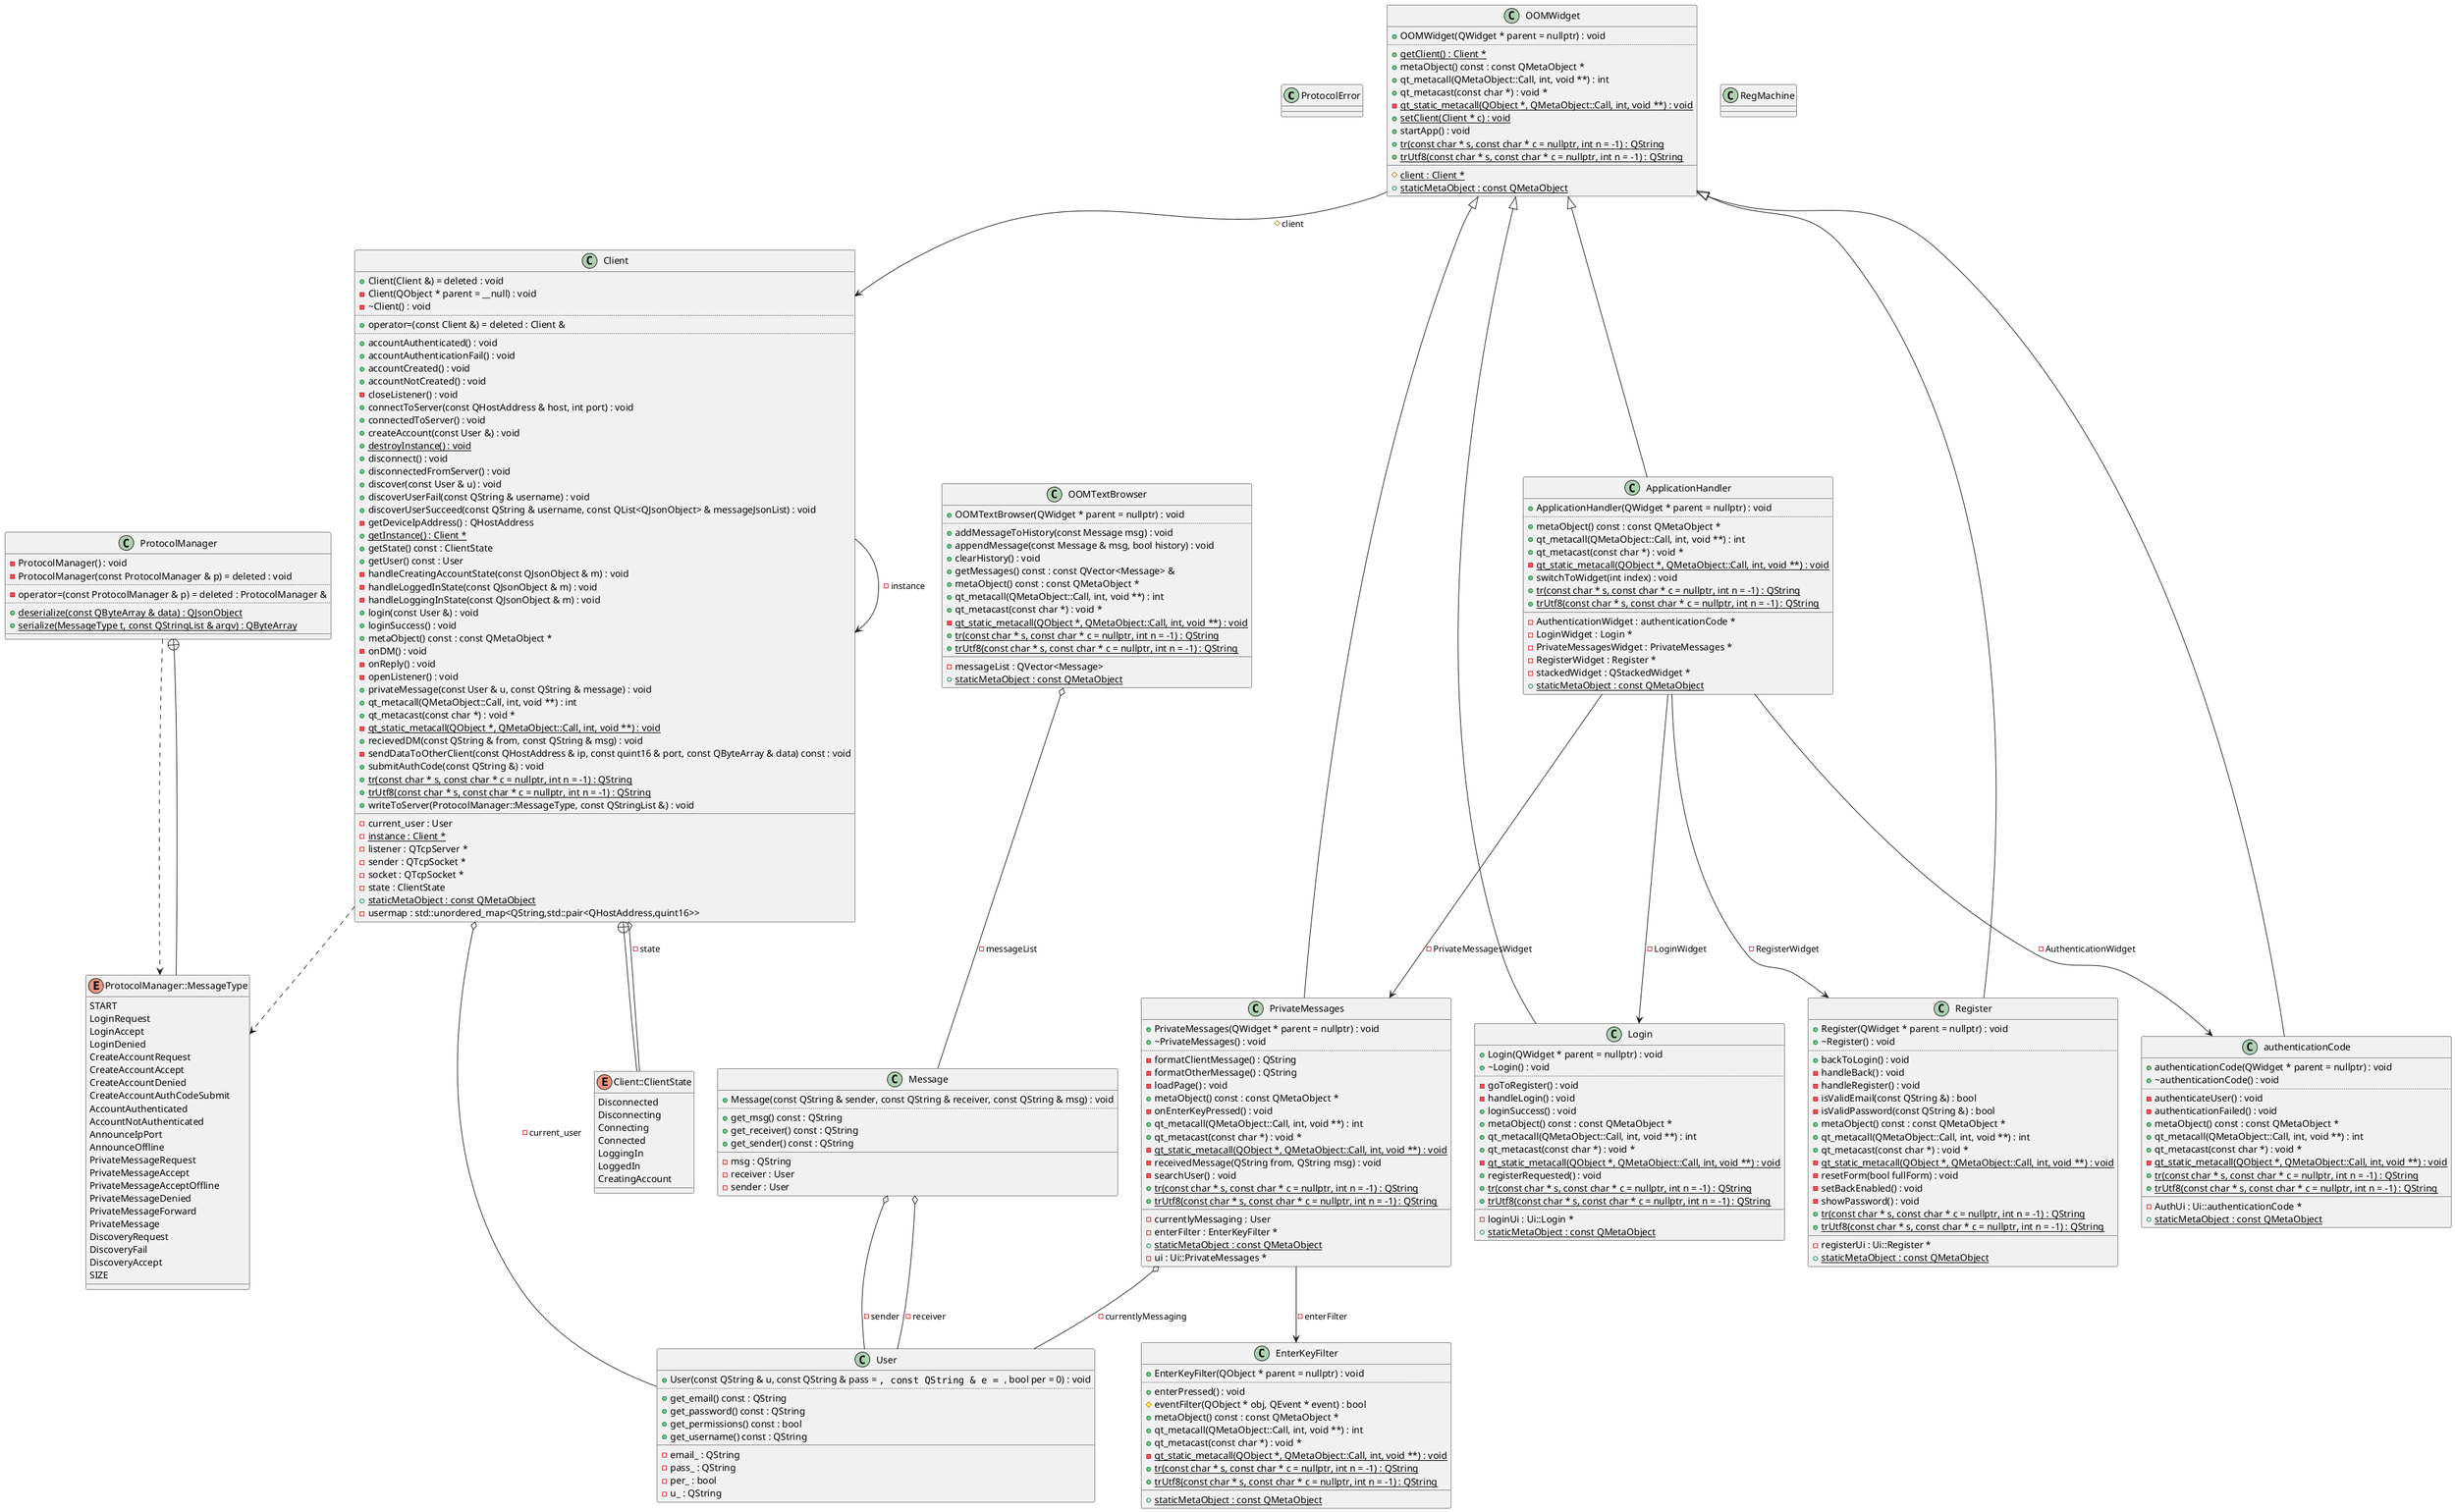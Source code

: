 @startuml
class "ProtocolError" as C_0012766499065510760009
class C_0012766499065510760009 {
__
}
class "ProtocolManager" as C_0016429213831703395188
class C_0016429213831703395188 {
-ProtocolManager() : void
-ProtocolManager(const ProtocolManager & p) = deleted : void
..
-operator=(const ProtocolManager & p) = deleted : ProtocolManager &
..
{static} +deserialize(const QByteArray & data) : QJsonObject
{static} +serialize(MessageType t, const QStringList & argv) : QByteArray
__
}
enum "ProtocolManager::MessageType" as C_0008849749518693832582
enum C_0008849749518693832582 {
START
LoginRequest
LoginAccept
LoginDenied
CreateAccountRequest
CreateAccountAccept
CreateAccountDenied
CreateAccountAuthCodeSubmit
AccountAuthenticated
AccountNotAuthenticated
AnnounceIpPort
AnnounceOffline
PrivateMessageRequest
PrivateMessageAccept
PrivateMessageAcceptOffline
PrivateMessageDenied
PrivateMessageForward
PrivateMessage
DiscoveryRequest
DiscoveryFail
DiscoveryAccept
SIZE
}
class "User" as C_0013909460443608576024
class C_0013909460443608576024 {
+User(const QString & u, const QString & pass = "", const QString & e = "", bool per = 0) : void
..
+get_email() const : QString
+get_password() const : QString
+get_permissions() const : bool
+get_username() const : QString
__
-email_ : QString
-pass_ : QString
-per_ : bool
-u_ : QString
}
class "Client" as C_0009036792685107474111
class C_0009036792685107474111 {
+Client(Client &) = deleted : void
-Client(QObject * parent = __null) : void
-~Client() : void
..
+operator=(const Client &) = deleted : Client &
..
+accountAuthenticated() : void
+accountAuthenticationFail() : void
+accountCreated() : void
+accountNotCreated() : void
-closeListener() : void
+connectToServer(const QHostAddress & host, int port) : void
+connectedToServer() : void
+createAccount(const User &) : void
{static} +destroyInstance() : void
+disconnect() : void
+disconnectedFromServer() : void
+discover(const User & u) : void
+discoverUserFail(const QString & username) : void
+discoverUserSucceed(const QString & username, const QList<QJsonObject> & messageJsonList) : void
-getDeviceIpAddress() : QHostAddress
{static} +getInstance() : Client *
+getState() const : ClientState
+getUser() const : User
-handleCreatingAccountState(const QJsonObject & m) : void
-handleLoggedInState(const QJsonObject & m) : void
-handleLoggingInState(const QJsonObject & m) : void
+login(const User &) : void
+loginSuccess() : void
+metaObject() const : const QMetaObject *
-onDM() : void
-onReply() : void
-openListener() : void
+privateMessage(const User & u, const QString & message) : void
+qt_metacall(QMetaObject::Call, int, void **) : int
+qt_metacast(const char *) : void *
{static} -qt_static_metacall(QObject *, QMetaObject::Call, int, void **) : void
+recievedDM(const QString & from, const QString & msg) : void
-sendDataToOtherClient(const QHostAddress & ip, const quint16 & port, const QByteArray & data) const : void
+submitAuthCode(const QString &) : void
{static} +tr(const char * s, const char * c = nullptr, int n = -1) : QString
{static} +trUtf8(const char * s, const char * c = nullptr, int n = -1) : QString
+writeToServer(ProtocolManager::MessageType, const QStringList &) : void
__
-current_user : User
{static} -instance : Client *
-listener : QTcpServer *
-sender : QTcpSocket *
-socket : QTcpSocket *
-state : ClientState
{static} +staticMetaObject : const QMetaObject
-usermap : std::unordered_map<QString,std::pair<QHostAddress,quint16>>
}
enum "Client::ClientState" as C_0004773889359258674523
enum C_0004773889359258674523 {
Disconnected
Disconnecting
Connecting
Connected
LoggingIn
LoggedIn
CreatingAccount
}
class "OOMWidget" as C_0014848441550523525489
class C_0014848441550523525489 {
+OOMWidget(QWidget * parent = nullptr) : void
..
{static} +getClient() : Client *
+metaObject() const : const QMetaObject *
+qt_metacall(QMetaObject::Call, int, void **) : int
+qt_metacast(const char *) : void *
{static} -qt_static_metacall(QObject *, QMetaObject::Call, int, void **) : void
{static} +setClient(Client * c) : void
+startApp() : void
{static} +tr(const char * s, const char * c = nullptr, int n = -1) : QString
{static} +trUtf8(const char * s, const char * c = nullptr, int n = -1) : QString
__
{static} #client : Client *
{static} +staticMetaObject : const QMetaObject
}
class "Login" as C_0003822774298956646229
class C_0003822774298956646229 {
+Login(QWidget * parent = nullptr) : void
+~Login() : void
..
-goToRegister() : void
-handleLogin() : void
+loginSuccess() : void
+metaObject() const : const QMetaObject *
+qt_metacall(QMetaObject::Call, int, void **) : int
+qt_metacast(const char *) : void *
{static} -qt_static_metacall(QObject *, QMetaObject::Call, int, void **) : void
+registerRequested() : void
{static} +tr(const char * s, const char * c = nullptr, int n = -1) : QString
{static} +trUtf8(const char * s, const char * c = nullptr, int n = -1) : QString
__
-loginUi : Ui::Login *
{static} +staticMetaObject : const QMetaObject
}
class "RegMachine" as C_0001310024392510780053
class C_0001310024392510780053 {
__
}
class "Register" as C_0007926232458949256986
class C_0007926232458949256986 {
+Register(QWidget * parent = nullptr) : void
+~Register() : void
..
+backToLogin() : void
-handleBack() : void
-handleRegister() : void
-isValidEmail(const QString &) : bool
-isValidPassword(const QString &) : bool
+metaObject() const : const QMetaObject *
+qt_metacall(QMetaObject::Call, int, void **) : int
+qt_metacast(const char *) : void *
{static} -qt_static_metacall(QObject *, QMetaObject::Call, int, void **) : void
-resetForm(bool fullForm) : void
-setBackEnabled() : void
-showPassword() : void
{static} +tr(const char * s, const char * c = nullptr, int n = -1) : QString
{static} +trUtf8(const char * s, const char * c = nullptr, int n = -1) : QString
__
-registerUi : Ui::Register *
{static} +staticMetaObject : const QMetaObject
}
class "Message" as C_0014824791405600746196
class C_0014824791405600746196 {
+Message(const QString & sender, const QString & receiver, const QString & msg) : void
..
+get_msg() const : QString
+get_receiver() const : QString
+get_sender() const : QString
__
-msg : QString
-receiver : User
-sender : User
}
class "OOMTextBrowser" as C_0012896982152753567421
class C_0012896982152753567421 {
+OOMTextBrowser(QWidget * parent = nullptr) : void
..
+addMessageToHistory(const Message msg) : void
+appendMessage(const Message & msg, bool history) : void
+clearHistory() : void
+getMessages() const : const QVector<Message> &
+metaObject() const : const QMetaObject *
+qt_metacall(QMetaObject::Call, int, void **) : int
+qt_metacast(const char *) : void *
{static} -qt_static_metacall(QObject *, QMetaObject::Call, int, void **) : void
{static} +tr(const char * s, const char * c = nullptr, int n = -1) : QString
{static} +trUtf8(const char * s, const char * c = nullptr, int n = -1) : QString
__
-messageList : QVector<Message>
{static} +staticMetaObject : const QMetaObject
}
class "EnterKeyFilter" as C_0012803028418620508859
class C_0012803028418620508859 {
+EnterKeyFilter(QObject * parent = nullptr) : void
..
+enterPressed() : void
#eventFilter(QObject * obj, QEvent * event) : bool
+metaObject() const : const QMetaObject *
+qt_metacall(QMetaObject::Call, int, void **) : int
+qt_metacast(const char *) : void *
{static} -qt_static_metacall(QObject *, QMetaObject::Call, int, void **) : void
{static} +tr(const char * s, const char * c = nullptr, int n = -1) : QString
{static} +trUtf8(const char * s, const char * c = nullptr, int n = -1) : QString
__
{static} +staticMetaObject : const QMetaObject
}
class "PrivateMessages" as C_0011157448002936184542
class C_0011157448002936184542 {
+PrivateMessages(QWidget * parent = nullptr) : void
+~PrivateMessages() : void
..
-formatClientMessage() : QString
-formatOtherMessage() : QString
-loadPage() : void
+metaObject() const : const QMetaObject *
-onEnterKeyPressed() : void
+qt_metacall(QMetaObject::Call, int, void **) : int
+qt_metacast(const char *) : void *
{static} -qt_static_metacall(QObject *, QMetaObject::Call, int, void **) : void
-receivedMessage(QString from, QString msg) : void
-searchUser() : void
{static} +tr(const char * s, const char * c = nullptr, int n = -1) : QString
{static} +trUtf8(const char * s, const char * c = nullptr, int n = -1) : QString
__
-currentlyMessaging : User
-enterFilter : EnterKeyFilter *
{static} +staticMetaObject : const QMetaObject
-ui : Ui::PrivateMessages *
}
class "authenticationCode" as C_0003481361528423082635
class C_0003481361528423082635 {
+authenticationCode(QWidget * parent = nullptr) : void
+~authenticationCode() : void
..
-authenticateUser() : void
-authenticationFailed() : void
+metaObject() const : const QMetaObject *
+qt_metacall(QMetaObject::Call, int, void **) : int
+qt_metacast(const char *) : void *
{static} -qt_static_metacall(QObject *, QMetaObject::Call, int, void **) : void
{static} +tr(const char * s, const char * c = nullptr, int n = -1) : QString
{static} +trUtf8(const char * s, const char * c = nullptr, int n = -1) : QString
__
-AuthUi : Ui::authenticationCode *
{static} +staticMetaObject : const QMetaObject
}
class "ApplicationHandler" as C_0000542423727397848991
class C_0000542423727397848991 {
+ApplicationHandler(QWidget * parent = nullptr) : void
..
+metaObject() const : const QMetaObject *
+qt_metacall(QMetaObject::Call, int, void **) : int
+qt_metacast(const char *) : void *
{static} -qt_static_metacall(QObject *, QMetaObject::Call, int, void **) : void
+switchToWidget(int index) : void
{static} +tr(const char * s, const char * c = nullptr, int n = -1) : QString
{static} +trUtf8(const char * s, const char * c = nullptr, int n = -1) : QString
__
-AuthenticationWidget : authenticationCode *
-LoginWidget : Login *
-PrivateMessagesWidget : PrivateMessages *
-RegisterWidget : Register *
-stackedWidget : QStackedWidget *
{static} +staticMetaObject : const QMetaObject
}
C_0016429213831703395188 ..> C_0008849749518693832582
C_0008849749518693832582 --+ C_0016429213831703395188
C_0009036792685107474111 ..> C_0008849749518693832582
C_0009036792685107474111 o-- C_0004773889359258674523 : -state
C_0009036792685107474111 o-- C_0013909460443608576024 : -current_user
C_0009036792685107474111 --> C_0009036792685107474111 : -instance
C_0004773889359258674523 --+ C_0009036792685107474111
C_0014848441550523525489 --> C_0009036792685107474111 : #client
C_0014848441550523525489 <|-- C_0003822774298956646229
C_0014848441550523525489 <|-- C_0007926232458949256986
C_0014824791405600746196 o-- C_0013909460443608576024 : -sender
C_0014824791405600746196 o-- C_0013909460443608576024 : -receiver
C_0012896982152753567421 o-- C_0014824791405600746196 : -messageList
C_0011157448002936184542 --> C_0012803028418620508859 : -enterFilter
C_0011157448002936184542 o-- C_0013909460443608576024 : -currentlyMessaging
C_0014848441550523525489 <|-- C_0011157448002936184542
C_0014848441550523525489 <|-- C_0003481361528423082635
C_0000542423727397848991 --> C_0003822774298956646229 : -LoginWidget
C_0000542423727397848991 --> C_0007926232458949256986 : -RegisterWidget
C_0000542423727397848991 --> C_0011157448002936184542 : -PrivateMessagesWidget
C_0000542423727397848991 --> C_0003481361528423082635 : -AuthenticationWidget
C_0014848441550523525489 <|-- C_0000542423727397848991

'Generated with clang-uml, version 0.6.0
'LLVM version clang version 18.1.8 (Fedora 18.1.8-1.fc40)
@enduml
